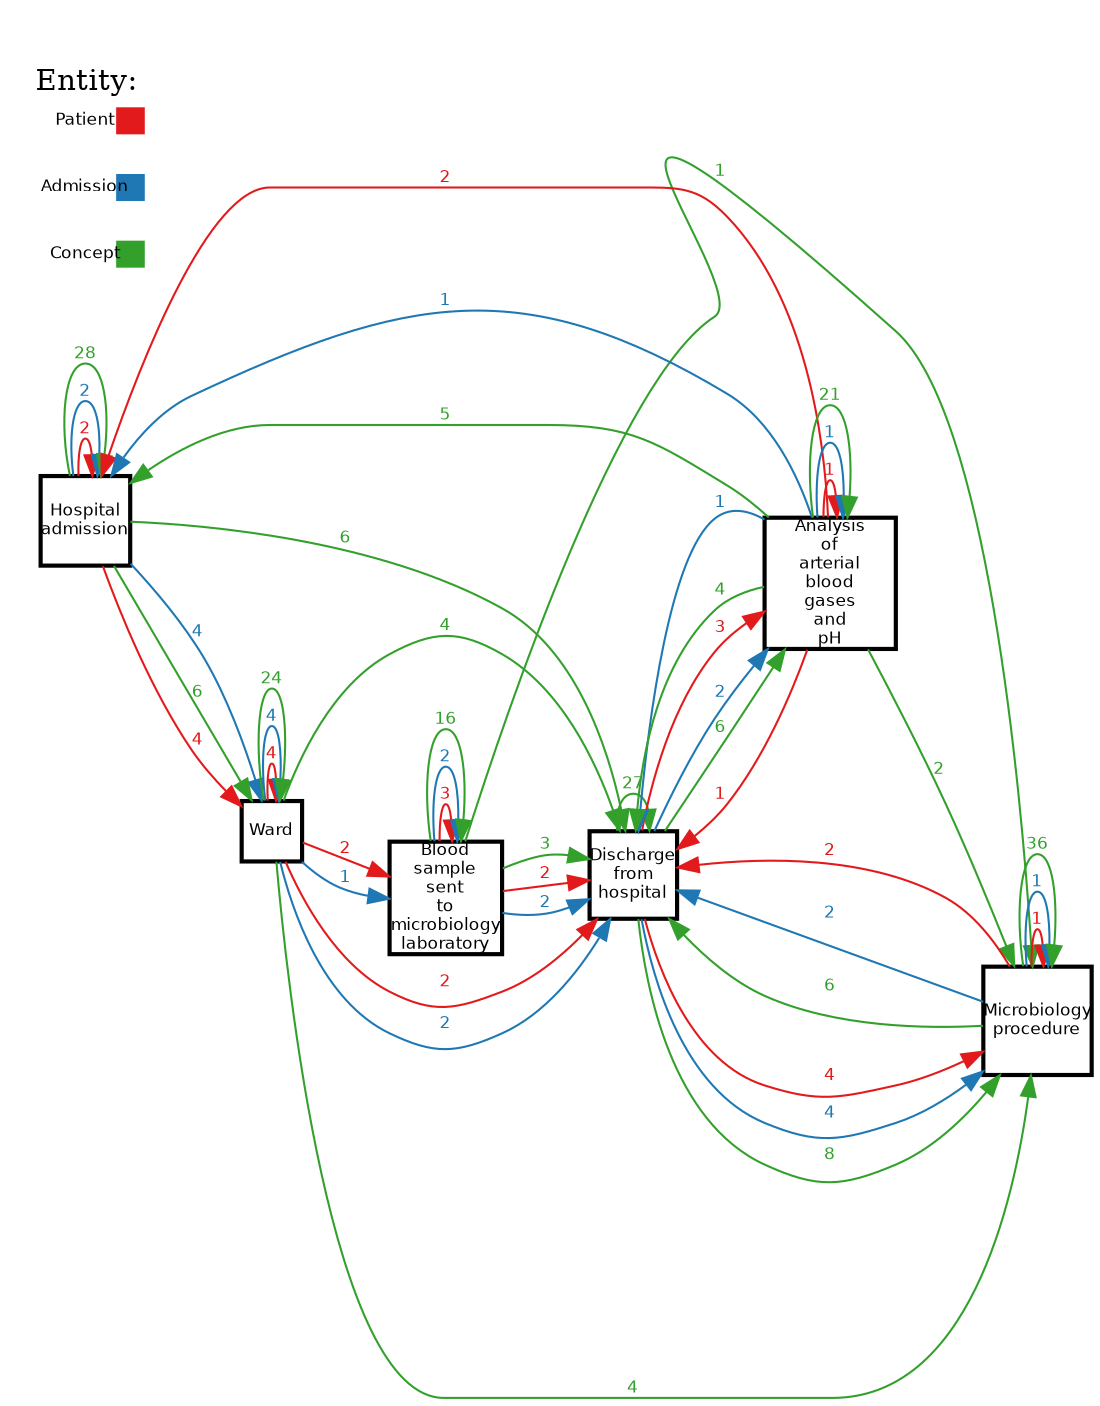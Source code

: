 // Query Result
digraph {
	graph [margin=0 rankdir=LR]
	node [fixedsize=false fontname=Helvetica fontsize=8 height=0.4 margin=0 shape=square width=0.4]
	2886 [label="Hospital
admission" color="#000000" fillcolor="#ffffff" penwidth=2 style=filled]
	2886 [label="Hospital
admission" color="#000000" fillcolor="#ffffff" penwidth=2 style=filled]
	2886 -> 2886 [label=2 color="#e31a1c" fontcolor="#e31a1c" fontname=Helvetica fontsize=8 penwidth=1]
	2886 [label="Hospital
admission" color="#000000" fillcolor="#ffffff" penwidth=2 style=filled]
	2887 [label=Ward color="#000000" fillcolor="#ffffff" penwidth=2 style=filled]
	2886 -> 2887 [label=4 color="#e31a1c" fontcolor="#e31a1c" fontname=Helvetica fontsize=8 penwidth=1]
	2887 [label=Ward color="#000000" fillcolor="#ffffff" penwidth=2 style=filled]
	2887 [label=Ward color="#000000" fillcolor="#ffffff" penwidth=2 style=filled]
	2887 -> 2887 [label=4 color="#e31a1c" fontcolor="#e31a1c" fontname=Helvetica fontsize=8 penwidth=1]
	2887 [label=Ward color="#000000" fillcolor="#ffffff" penwidth=2 style=filled]
	2888 [label="Discharge
from
hospital" color="#000000" fillcolor="#ffffff" penwidth=2 style=filled]
	2887 -> 2888 [label=2 color="#e31a1c" fontcolor="#e31a1c" fontname=Helvetica fontsize=8 penwidth=1]
	2887 [label=Ward color="#000000" fillcolor="#ffffff" penwidth=2 style=filled]
	2890 [label="Blood
sample
sent
to
microbiology
laboratory" color="#000000" fillcolor="#ffffff" penwidth=2 style=filled]
	2887 -> 2890 [label=2 color="#e31a1c" fontcolor="#e31a1c" fontname=Helvetica fontsize=8 penwidth=1]
	2888 [label="Discharge
from
hospital" color="#000000" fillcolor="#ffffff" penwidth=2 style=filled]
	2889 [label="Analysis
of
arterial
blood
gases
and
pH" color="#000000" fillcolor="#ffffff" penwidth=2 style=filled]
	2888 -> 2889 [label=3 color="#e31a1c" fontcolor="#e31a1c" fontname=Helvetica fontsize=8 penwidth=1]
	2888 [label="Discharge
from
hospital" color="#000000" fillcolor="#ffffff" penwidth=2 style=filled]
	2891 [label="Microbiology
procedure" color="#000000" fillcolor="#ffffff" penwidth=2 style=filled]
	2888 -> 2891 [label=4 color="#e31a1c" fontcolor="#e31a1c" fontname=Helvetica fontsize=8 penwidth=1]
	2889 [label="Analysis
of
arterial
blood
gases
and
pH" color="#000000" fillcolor="#ffffff" penwidth=2 style=filled]
	2886 [label="Hospital
admission" color="#000000" fillcolor="#ffffff" penwidth=2 style=filled]
	2889 -> 2886 [label=2 color="#e31a1c" fontcolor="#e31a1c" fontname=Helvetica fontsize=8 penwidth=1]
	2889 [label="Analysis
of
arterial
blood
gases
and
pH" color="#000000" fillcolor="#ffffff" penwidth=2 style=filled]
	2888 [label="Discharge
from
hospital" color="#000000" fillcolor="#ffffff" penwidth=2 style=filled]
	2889 -> 2888 [label=1 color="#e31a1c" fontcolor="#e31a1c" fontname=Helvetica fontsize=8 penwidth=1]
	2889 [label="Analysis
of
arterial
blood
gases
and
pH" color="#000000" fillcolor="#ffffff" penwidth=2 style=filled]
	2889 [label="Analysis
of
arterial
blood
gases
and
pH" color="#000000" fillcolor="#ffffff" penwidth=2 style=filled]
	2889 -> 2889 [label=1 color="#e31a1c" fontcolor="#e31a1c" fontname=Helvetica fontsize=8 penwidth=1]
	2890 [label="Blood
sample
sent
to
microbiology
laboratory" color="#000000" fillcolor="#ffffff" penwidth=2 style=filled]
	2888 [label="Discharge
from
hospital" color="#000000" fillcolor="#ffffff" penwidth=2 style=filled]
	2890 -> 2888 [label=2 color="#e31a1c" fontcolor="#e31a1c" fontname=Helvetica fontsize=8 penwidth=1]
	2890 [label="Blood
sample
sent
to
microbiology
laboratory" color="#000000" fillcolor="#ffffff" penwidth=2 style=filled]
	2890 [label="Blood
sample
sent
to
microbiology
laboratory" color="#000000" fillcolor="#ffffff" penwidth=2 style=filled]
	2890 -> 2890 [label=3 color="#e31a1c" fontcolor="#e31a1c" fontname=Helvetica fontsize=8 penwidth=1]
	2891 [label="Microbiology
procedure" color="#000000" fillcolor="#ffffff" penwidth=2 style=filled]
	2888 [label="Discharge
from
hospital" color="#000000" fillcolor="#ffffff" penwidth=2 style=filled]
	2891 -> 2888 [label=2 color="#e31a1c" fontcolor="#e31a1c" fontname=Helvetica fontsize=8 penwidth=1]
	2891 [label="Microbiology
procedure" color="#000000" fillcolor="#ffffff" penwidth=2 style=filled]
	2891 [label="Microbiology
procedure" color="#000000" fillcolor="#ffffff" penwidth=2 style=filled]
	2891 -> 2891 [label=1 color="#e31a1c" fontcolor="#e31a1c" fontname=Helvetica fontsize=8 penwidth=1]
	node [fixedsize=false fontname=Helvetica fontsize=8 height=0.4 margin=0 shape=square width=0.4]
	2886 [label="Hospital
admission" color="#000000" fillcolor="#ffffff" penwidth=2 style=filled]
	2886 [label="Hospital
admission" color="#000000" fillcolor="#ffffff" penwidth=2 style=filled]
	2886 -> 2886 [label=2 color="#1f78b4" fontcolor="#1f78b4" fontname=Helvetica fontsize=8 penwidth=1]
	2886 [label="Hospital
admission" color="#000000" fillcolor="#ffffff" penwidth=2 style=filled]
	2887 [label=Ward color="#000000" fillcolor="#ffffff" penwidth=2 style=filled]
	2886 -> 2887 [label=4 color="#1f78b4" fontcolor="#1f78b4" fontname=Helvetica fontsize=8 penwidth=1]
	2887 [label=Ward color="#000000" fillcolor="#ffffff" penwidth=2 style=filled]
	2887 [label=Ward color="#000000" fillcolor="#ffffff" penwidth=2 style=filled]
	2887 -> 2887 [label=4 color="#1f78b4" fontcolor="#1f78b4" fontname=Helvetica fontsize=8 penwidth=1]
	2887 [label=Ward color="#000000" fillcolor="#ffffff" penwidth=2 style=filled]
	2888 [label="Discharge
from
hospital" color="#000000" fillcolor="#ffffff" penwidth=2 style=filled]
	2887 -> 2888 [label=2 color="#1f78b4" fontcolor="#1f78b4" fontname=Helvetica fontsize=8 penwidth=1]
	2887 [label=Ward color="#000000" fillcolor="#ffffff" penwidth=2 style=filled]
	2890 [label="Blood
sample
sent
to
microbiology
laboratory" color="#000000" fillcolor="#ffffff" penwidth=2 style=filled]
	2887 -> 2890 [label=1 color="#1f78b4" fontcolor="#1f78b4" fontname=Helvetica fontsize=8 penwidth=1]
	2888 [label="Discharge
from
hospital" color="#000000" fillcolor="#ffffff" penwidth=2 style=filled]
	2889 [label="Analysis
of
arterial
blood
gases
and
pH" color="#000000" fillcolor="#ffffff" penwidth=2 style=filled]
	2888 -> 2889 [label=2 color="#1f78b4" fontcolor="#1f78b4" fontname=Helvetica fontsize=8 penwidth=1]
	2888 [label="Discharge
from
hospital" color="#000000" fillcolor="#ffffff" penwidth=2 style=filled]
	2891 [label="Microbiology
procedure" color="#000000" fillcolor="#ffffff" penwidth=2 style=filled]
	2888 -> 2891 [label=4 color="#1f78b4" fontcolor="#1f78b4" fontname=Helvetica fontsize=8 penwidth=1]
	2889 [label="Analysis
of
arterial
blood
gases
and
pH" color="#000000" fillcolor="#ffffff" penwidth=2 style=filled]
	2886 [label="Hospital
admission" color="#000000" fillcolor="#ffffff" penwidth=2 style=filled]
	2889 -> 2886 [label=1 color="#1f78b4" fontcolor="#1f78b4" fontname=Helvetica fontsize=8 penwidth=1]
	2889 [label="Analysis
of
arterial
blood
gases
and
pH" color="#000000" fillcolor="#ffffff" penwidth=2 style=filled]
	2888 [label="Discharge
from
hospital" color="#000000" fillcolor="#ffffff" penwidth=2 style=filled]
	2889 -> 2888 [label=1 color="#1f78b4" fontcolor="#1f78b4" fontname=Helvetica fontsize=8 penwidth=1]
	2889 [label="Analysis
of
arterial
blood
gases
and
pH" color="#000000" fillcolor="#ffffff" penwidth=2 style=filled]
	2889 [label="Analysis
of
arterial
blood
gases
and
pH" color="#000000" fillcolor="#ffffff" penwidth=2 style=filled]
	2889 -> 2889 [label=1 color="#1f78b4" fontcolor="#1f78b4" fontname=Helvetica fontsize=8 penwidth=1]
	2890 [label="Blood
sample
sent
to
microbiology
laboratory" color="#000000" fillcolor="#ffffff" penwidth=2 style=filled]
	2888 [label="Discharge
from
hospital" color="#000000" fillcolor="#ffffff" penwidth=2 style=filled]
	2890 -> 2888 [label=2 color="#1f78b4" fontcolor="#1f78b4" fontname=Helvetica fontsize=8 penwidth=1]
	2890 [label="Blood
sample
sent
to
microbiology
laboratory" color="#000000" fillcolor="#ffffff" penwidth=2 style=filled]
	2890 [label="Blood
sample
sent
to
microbiology
laboratory" color="#000000" fillcolor="#ffffff" penwidth=2 style=filled]
	2890 -> 2890 [label=2 color="#1f78b4" fontcolor="#1f78b4" fontname=Helvetica fontsize=8 penwidth=1]
	2891 [label="Microbiology
procedure" color="#000000" fillcolor="#ffffff" penwidth=2 style=filled]
	2888 [label="Discharge
from
hospital" color="#000000" fillcolor="#ffffff" penwidth=2 style=filled]
	2891 -> 2888 [label=2 color="#1f78b4" fontcolor="#1f78b4" fontname=Helvetica fontsize=8 penwidth=1]
	2891 [label="Microbiology
procedure" color="#000000" fillcolor="#ffffff" penwidth=2 style=filled]
	2891 [label="Microbiology
procedure" color="#000000" fillcolor="#ffffff" penwidth=2 style=filled]
	2891 -> 2891 [label=1 color="#1f78b4" fontcolor="#1f78b4" fontname=Helvetica fontsize=8 penwidth=1]
	node [fixedsize=false fontname=Helvetica fontsize=8 height=0.4 margin=0 shape=square width=0.4]
	2886 [label="Hospital
admission" color="#000000" fillcolor="#ffffff" penwidth=2 style=filled]
	2886 [label="Hospital
admission" color="#000000" fillcolor="#ffffff" penwidth=2 style=filled]
	2886 -> 2886 [label=28 color="#33a02c" fontcolor="#33a02c" fontname=Helvetica fontsize=8 penwidth=1]
	2886 [label="Hospital
admission" color="#000000" fillcolor="#ffffff" penwidth=2 style=filled]
	2887 [label=Ward color="#000000" fillcolor="#ffffff" penwidth=2 style=filled]
	2886 -> 2887 [label=6 color="#33a02c" fontcolor="#33a02c" fontname=Helvetica fontsize=8 penwidth=1]
	2886 [label="Hospital
admission" color="#000000" fillcolor="#ffffff" penwidth=2 style=filled]
	2888 [label="Discharge
from
hospital" color="#000000" fillcolor="#ffffff" penwidth=2 style=filled]
	2886 -> 2888 [label=6 color="#33a02c" fontcolor="#33a02c" fontname=Helvetica fontsize=8 penwidth=1]
	2887 [label=Ward color="#000000" fillcolor="#ffffff" penwidth=2 style=filled]
	2887 [label=Ward color="#000000" fillcolor="#ffffff" penwidth=2 style=filled]
	2887 -> 2887 [label=24 color="#33a02c" fontcolor="#33a02c" fontname=Helvetica fontsize=8 penwidth=1]
	2887 [label=Ward color="#000000" fillcolor="#ffffff" penwidth=2 style=filled]
	2888 [label="Discharge
from
hospital" color="#000000" fillcolor="#ffffff" penwidth=2 style=filled]
	2887 -> 2888 [label=4 color="#33a02c" fontcolor="#33a02c" fontname=Helvetica fontsize=8 penwidth=1]
	2887 [label=Ward color="#000000" fillcolor="#ffffff" penwidth=2 style=filled]
	2891 [label="Microbiology
procedure" color="#000000" fillcolor="#ffffff" penwidth=2 style=filled]
	2887 -> 2891 [label=4 color="#33a02c" fontcolor="#33a02c" fontname=Helvetica fontsize=8 penwidth=1]
	2888 [label="Discharge
from
hospital" color="#000000" fillcolor="#ffffff" penwidth=2 style=filled]
	2888 [label="Discharge
from
hospital" color="#000000" fillcolor="#ffffff" penwidth=2 style=filled]
	2888 -> 2888 [label=27 color="#33a02c" fontcolor="#33a02c" fontname=Helvetica fontsize=8 penwidth=1]
	2888 [label="Discharge
from
hospital" color="#000000" fillcolor="#ffffff" penwidth=2 style=filled]
	2889 [label="Analysis
of
arterial
blood
gases
and
pH" color="#000000" fillcolor="#ffffff" penwidth=2 style=filled]
	2888 -> 2889 [label=6 color="#33a02c" fontcolor="#33a02c" fontname=Helvetica fontsize=8 penwidth=1]
	2888 [label="Discharge
from
hospital" color="#000000" fillcolor="#ffffff" penwidth=2 style=filled]
	2891 [label="Microbiology
procedure" color="#000000" fillcolor="#ffffff" penwidth=2 style=filled]
	2888 -> 2891 [label=8 color="#33a02c" fontcolor="#33a02c" fontname=Helvetica fontsize=8 penwidth=1]
	2889 [label="Analysis
of
arterial
blood
gases
and
pH" color="#000000" fillcolor="#ffffff" penwidth=2 style=filled]
	2886 [label="Hospital
admission" color="#000000" fillcolor="#ffffff" penwidth=2 style=filled]
	2889 -> 2886 [label=5 color="#33a02c" fontcolor="#33a02c" fontname=Helvetica fontsize=8 penwidth=1]
	2889 [label="Analysis
of
arterial
blood
gases
and
pH" color="#000000" fillcolor="#ffffff" penwidth=2 style=filled]
	2888 [label="Discharge
from
hospital" color="#000000" fillcolor="#ffffff" penwidth=2 style=filled]
	2889 -> 2888 [label=4 color="#33a02c" fontcolor="#33a02c" fontname=Helvetica fontsize=8 penwidth=1]
	2889 [label="Analysis
of
arterial
blood
gases
and
pH" color="#000000" fillcolor="#ffffff" penwidth=2 style=filled]
	2889 [label="Analysis
of
arterial
blood
gases
and
pH" color="#000000" fillcolor="#ffffff" penwidth=2 style=filled]
	2889 -> 2889 [label=21 color="#33a02c" fontcolor="#33a02c" fontname=Helvetica fontsize=8 penwidth=1]
	2889 [label="Analysis
of
arterial
blood
gases
and
pH" color="#000000" fillcolor="#ffffff" penwidth=2 style=filled]
	2891 [label="Microbiology
procedure" color="#000000" fillcolor="#ffffff" penwidth=2 style=filled]
	2889 -> 2891 [label=2 color="#33a02c" fontcolor="#33a02c" fontname=Helvetica fontsize=8 penwidth=1]
	2890 [label="Blood
sample
sent
to
microbiology
laboratory" color="#000000" fillcolor="#ffffff" penwidth=2 style=filled]
	2888 [label="Discharge
from
hospital" color="#000000" fillcolor="#ffffff" penwidth=2 style=filled]
	2890 -> 2888 [label=3 color="#33a02c" fontcolor="#33a02c" fontname=Helvetica fontsize=8 penwidth=1]
	2890 [label="Blood
sample
sent
to
microbiology
laboratory" color="#000000" fillcolor="#ffffff" penwidth=2 style=filled]
	2890 [label="Blood
sample
sent
to
microbiology
laboratory" color="#000000" fillcolor="#ffffff" penwidth=2 style=filled]
	2890 -> 2890 [label=16 color="#33a02c" fontcolor="#33a02c" fontname=Helvetica fontsize=8 penwidth=1]
	2890 [label="Blood
sample
sent
to
microbiology
laboratory" color="#000000" fillcolor="#ffffff" penwidth=2 style=filled]
	2891 [label="Microbiology
procedure" color="#000000" fillcolor="#ffffff" penwidth=2 style=filled]
	2890 -> 2891 [label=1 color="#33a02c" fontcolor="#33a02c" fontname=Helvetica fontsize=8 penwidth=1]
	2891 [label="Microbiology
procedure" color="#000000" fillcolor="#ffffff" penwidth=2 style=filled]
	2888 [label="Discharge
from
hospital" color="#000000" fillcolor="#ffffff" penwidth=2 style=filled]
	2891 -> 2888 [label=6 color="#33a02c" fontcolor="#33a02c" fontname=Helvetica fontsize=8 penwidth=1]
	2891 [label="Microbiology
procedure" color="#000000" fillcolor="#ffffff" penwidth=2 style=filled]
	2891 [label="Microbiology
procedure" color="#000000" fillcolor="#ffffff" penwidth=2 style=filled]
	2891 -> 2891 [label=36 color="#33a02c" fontcolor="#33a02c" fontname=Helvetica fontsize=8 penwidth=1]
	// name2
	subgraph cluster_0 {
		node [fixedsize=True fontname=Helvetica fontsize=8 height=0.2 margin=0 shape=rectangle width=0.8]
		color="#ffffff" style=filled
		label="
Entity:"
		1000 [label=Patient color="#ffffff" fillcolor="#ffffff:#ffffff:#ffffff:#e31a1c" fontcolor="#000000" style=striped]
	}
	// name2
	subgraph cluster_0 {
		node [fixedsize=True fontname=Helvetica fontsize=8 height=0.2 margin=0 shape=rectangle width=0.8]
		color="#ffffff" style=filled
		label="
Entity:"
		1001 [label=Admission color="#ffffff" fillcolor="#ffffff:#ffffff:#ffffff:#1f78b4" fontcolor="#000000" style=striped]
	}
	// name2
	subgraph cluster_0 {
		node [fixedsize=True fontname=Helvetica fontsize=8 height=0.2 margin=0 shape=rectangle width=0.8]
		color="#ffffff" style=filled
		label="
Entity:"
		1002 [label=Concept color="#ffffff" fillcolor="#ffffff:#ffffff:#ffffff:#33a02c" fontcolor="#000000" style=striped]
	}
}
